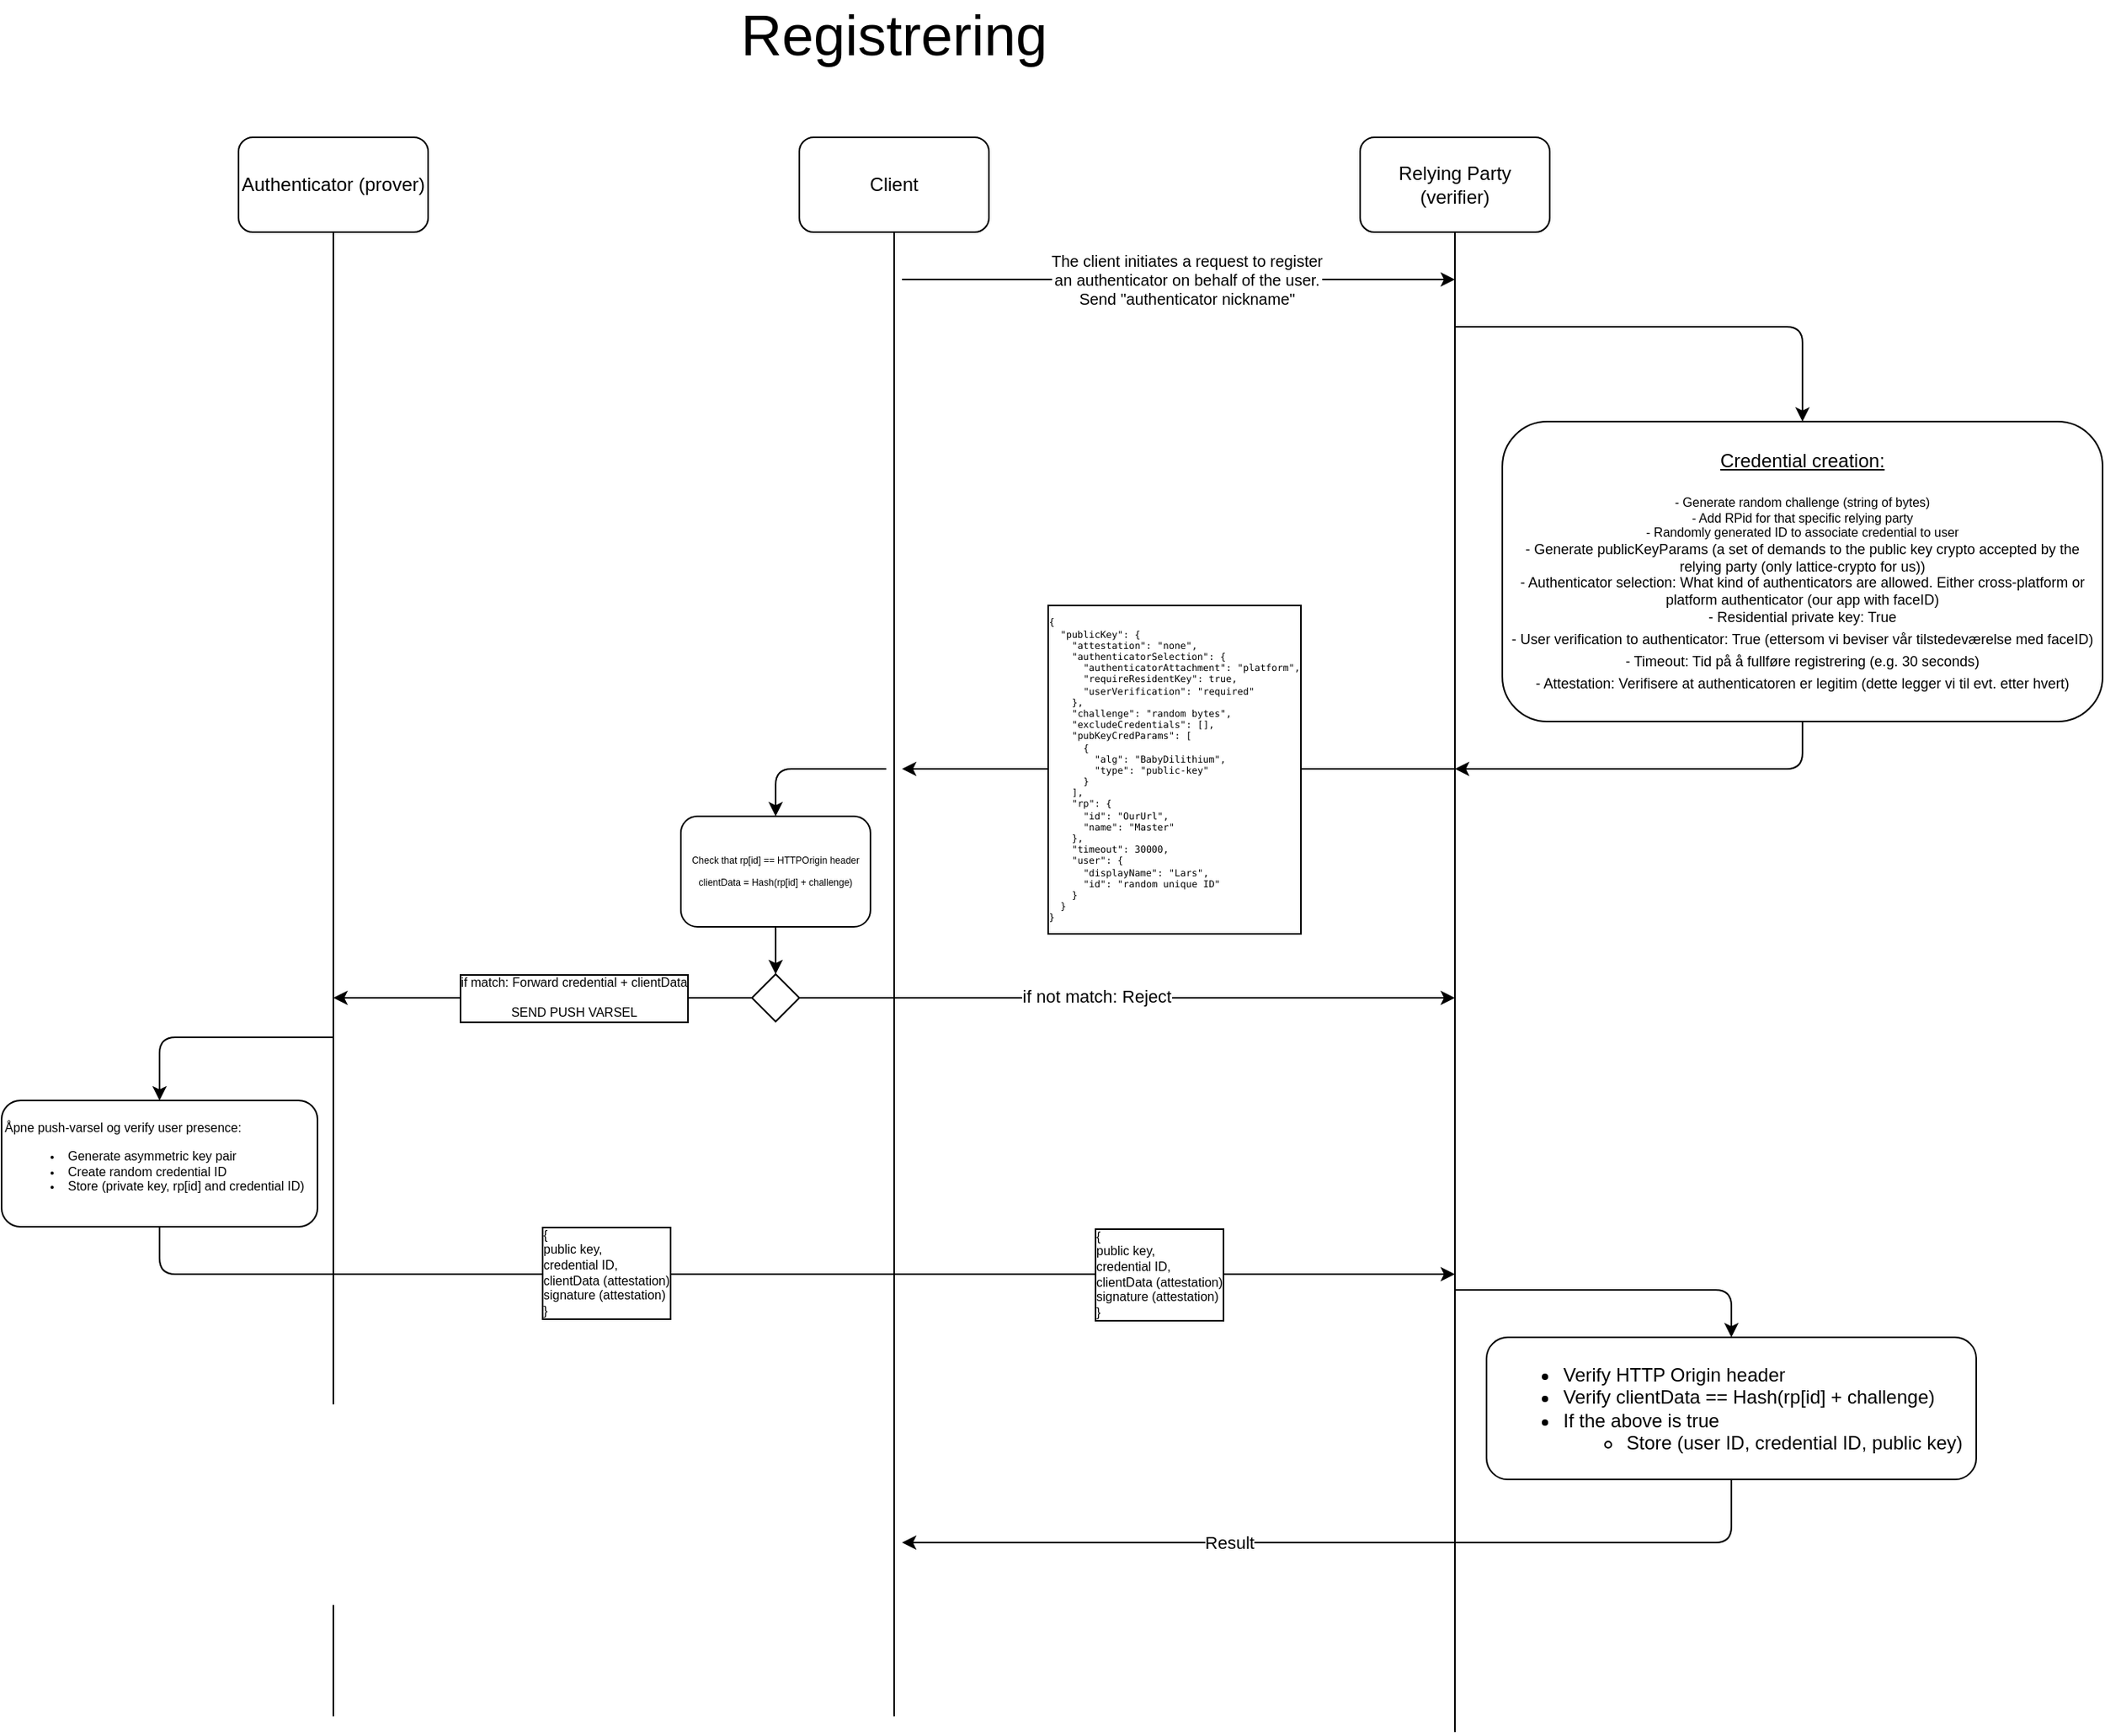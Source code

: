 <mxfile version="21.0.2" pages="2"><diagram name="Page-1" id="9nSpavD_kLngEqnkLX_T"><mxGraphModel dx="2970" dy="1118" grid="1" gridSize="10" guides="1" tooltips="1" connect="1" arrows="1" fold="1" page="1" pageScale="1" pageWidth="850" pageHeight="1100" math="0" shadow="0"><root><mxCell id="0"/><mxCell id="1" parent="0"/><mxCell id="giV-ENRg7JwK_vnK7Rxu-2" value="Relying Party (verifier)" style="rounded=1;whiteSpace=wrap;html=1;" parent="1" vertex="1"><mxGeometry x="750" y="120" width="120" height="60" as="geometry"/></mxCell><mxCell id="rjpO2_44aLAbnIo8vH72-1" value="&lt;font style=&quot;font-size: 36px;&quot;&gt;Registrering&lt;/font&gt;" style="text;html=1;strokeColor=none;fillColor=none;align=center;verticalAlign=middle;whiteSpace=wrap;rounded=0;" vertex="1" parent="1"><mxGeometry x="425" y="40" width="60" height="30" as="geometry"/></mxCell><mxCell id="rjpO2_44aLAbnIo8vH72-2" value="Client" style="rounded=1;whiteSpace=wrap;html=1;" vertex="1" parent="1"><mxGeometry x="395" y="120" width="120" height="60" as="geometry"/></mxCell><mxCell id="rjpO2_44aLAbnIo8vH72-3" value="Authenticator (prover)" style="rounded=1;whiteSpace=wrap;html=1;" vertex="1" parent="1"><mxGeometry x="40" y="120" width="120" height="60" as="geometry"/></mxCell><mxCell id="rjpO2_44aLAbnIo8vH72-4" value="" style="endArrow=none;html=1;rounded=0;entryX=0.5;entryY=1;entryDx=0;entryDy=0;" edge="1" parent="1" target="rjpO2_44aLAbnIo8vH72-3"><mxGeometry width="50" height="50" relative="1" as="geometry"><mxPoint x="100" y="1120" as="sourcePoint"/><mxPoint x="480" y="250" as="targetPoint"/></mxGeometry></mxCell><mxCell id="rjpO2_44aLAbnIo8vH72-5" value="" style="endArrow=none;html=1;rounded=0;entryX=0.5;entryY=1;entryDx=0;entryDy=0;" edge="1" parent="1" target="rjpO2_44aLAbnIo8vH72-2"><mxGeometry width="50" height="50" relative="1" as="geometry"><mxPoint x="455" y="1120" as="sourcePoint"/><mxPoint x="454.58" y="190" as="targetPoint"/></mxGeometry></mxCell><mxCell id="rjpO2_44aLAbnIo8vH72-6" value="" style="endArrow=none;html=1;rounded=0;entryX=0.5;entryY=1;entryDx=0;entryDy=0;" edge="1" parent="1" target="giV-ENRg7JwK_vnK7Rxu-2"><mxGeometry width="50" height="50" relative="1" as="geometry"><mxPoint x="810" y="1130" as="sourcePoint"/><mxPoint x="809.58" y="190" as="targetPoint"/></mxGeometry></mxCell><mxCell id="rjpO2_44aLAbnIo8vH72-7" value="" style="endArrow=classic;html=1;rounded=0;sourcePerimeterSpacing=0;" edge="1" parent="1"><mxGeometry width="50" height="50" relative="1" as="geometry"><mxPoint x="460" y="210" as="sourcePoint"/><mxPoint x="810" y="210" as="targetPoint"/></mxGeometry></mxCell><mxCell id="rjpO2_44aLAbnIo8vH72-8" value="&lt;div style=&quot;font-size: 10px;&quot;&gt;&lt;font style=&quot;font-size: 10px;&quot;&gt;The client initiates a request to register&lt;/font&gt;&lt;/div&gt;&lt;div style=&quot;font-size: 10px;&quot;&gt;&lt;font style=&quot;font-size: 10px;&quot;&gt;an authenticator on behalf of the user.&lt;/font&gt;&lt;/div&gt;&lt;div style=&quot;font-size: 10px;&quot;&gt;&lt;font style=&quot;font-size: 10px;&quot;&gt;Send &quot;authenticator nickname&quot;&lt;br&gt;&lt;/font&gt;&lt;/div&gt;" style="edgeLabel;html=1;align=center;verticalAlign=middle;resizable=0;points=[];" vertex="1" connectable="0" parent="rjpO2_44aLAbnIo8vH72-7"><mxGeometry x="-0.2" relative="1" as="geometry"><mxPoint x="40" as="offset"/></mxGeometry></mxCell><mxCell id="rjpO2_44aLAbnIo8vH72-10" value="&lt;div&gt;&lt;u&gt;Credential creation:&lt;/u&gt;&lt;/div&gt;&lt;div&gt;&lt;u&gt;&lt;br&gt;&lt;/u&gt;&lt;/div&gt;&lt;div style=&quot;font-size: 8px;&quot;&gt;&lt;font style=&quot;font-size: 8px;&quot;&gt;- Generate random challenge (string of bytes)&lt;/font&gt;&lt;/div&gt;&lt;div style=&quot;font-size: 8px;&quot;&gt;&lt;font style=&quot;font-size: 8px;&quot;&gt;- Add RPid for that specific relying party&lt;/font&gt;&lt;/div&gt;&lt;div style=&quot;font-size: 8px;&quot;&gt;&lt;font style=&quot;font-size: 8px;&quot;&gt;- Randomly generated ID to associate credential to user&lt;/font&gt;&lt;font style=&quot;font-size: 8px;&quot;&gt;&lt;br&gt;&lt;/font&gt;&lt;/div&gt;&lt;div style=&quot;font-size: 9px;&quot;&gt;&lt;font style=&quot;font-size: 9px;&quot;&gt;&lt;font style=&quot;font-size: 9px;&quot;&gt;&lt;font style=&quot;font-size: 9px;&quot;&gt;&lt;font style=&quot;font-size: 9px;&quot;&gt;- Generate publicKeyParams (a set of demands to the public key crypto ac&lt;font style=&quot;font-size: 9px;&quot;&gt;cepted by the relying party (only lattice-crypto for us))&lt;/font&gt;&lt;/font&gt;&lt;/font&gt;&lt;/font&gt;&lt;/font&gt;&lt;font style=&quot;font-size: 9px;&quot;&gt;&lt;br&gt;&lt;/font&gt;&lt;/div&gt;&lt;div style=&quot;font-size: 9px;&quot;&gt;&lt;font style=&quot;font-size: 9px;&quot;&gt;- Authenticator selection: What kind of authenticators are allowed. Either cross-platform or platform authenticator (our app with faceID)&lt;/font&gt;&lt;/div&gt;&lt;div style=&quot;font-size: 9px;&quot;&gt;&lt;font style=&quot;font-size: 9px;&quot;&gt;- Residential private key: True&lt;br&gt;&lt;/font&gt;&lt;/div&gt;&lt;div&gt;&lt;font style=&quot;font-size: 11px;&quot;&gt;&lt;font style=&quot;font-size: 10px;&quot;&gt;&lt;font style=&quot;font-size: 9px;&quot;&gt;- User verification to authenticator: True (ettersom vi beviser vår tilstedeværelse med faceID)&lt;/font&gt;&lt;/font&gt;&lt;/font&gt;&lt;/div&gt;&lt;div&gt;&lt;font style=&quot;font-size: 11px;&quot;&gt;&lt;font style=&quot;font-size: 10px;&quot;&gt;&lt;font style=&quot;font-size: 9px;&quot;&gt;&lt;font style=&quot;font-size: 8px;&quot;&gt;&lt;font style=&quot;font-size: 9px;&quot;&gt;- Timeout: Tid på å fullføre registrering (e.g. 30 seconds)&lt;/font&gt;&lt;/font&gt;&lt;/font&gt;&lt;/font&gt;&lt;/font&gt;&lt;/div&gt;&lt;div&gt;&lt;font style=&quot;font-size: 11px;&quot;&gt;&lt;font style=&quot;font-size: 10px;&quot;&gt;&lt;font style=&quot;font-size: 9px;&quot;&gt;- Attestation: Verifisere at authenticatoren er legitim (dette legger vi til evt. etter hvert)&lt;/font&gt;&lt;/font&gt;&lt;/font&gt;&lt;br&gt;&lt;/div&gt;" style="rounded=1;whiteSpace=wrap;html=1;" vertex="1" parent="1"><mxGeometry x="840" y="300" width="380" height="190" as="geometry"/></mxCell><mxCell id="rjpO2_44aLAbnIo8vH72-11" value="" style="endArrow=none;html=1;rounded=1;exitX=0.5;exitY=0;exitDx=0;exitDy=0;startArrow=classic;startFill=1;" edge="1" parent="1" source="rjpO2_44aLAbnIo8vH72-10"><mxGeometry width="50" height="50" relative="1" as="geometry"><mxPoint x="890" y="280" as="sourcePoint"/><mxPoint x="810" y="240" as="targetPoint"/><Array as="points"><mxPoint x="1030" y="240"/></Array></mxGeometry></mxCell><mxCell id="rjpO2_44aLAbnIo8vH72-12" value="" style="endArrow=classic;html=1;rounded=0;" edge="1" parent="1"><mxGeometry width="50" height="50" relative="1" as="geometry"><mxPoint x="810" y="520" as="sourcePoint"/><mxPoint x="460" y="520" as="targetPoint"/></mxGeometry></mxCell><mxCell id="rjpO2_44aLAbnIo8vH72-14" value="&lt;pre style=&quot;font-size: 6px;&quot;&gt;{&lt;br&gt;  &quot;publicKey&quot;&lt;span class=&quot;o&quot;&gt;:&lt;/span&gt; &lt;span class=&quot;p&quot;&gt;{&lt;/span&gt;&lt;br&gt;    &lt;span class=&quot;s2&quot;&gt;&quot;attestation&quot;&lt;/span&gt;&lt;span class=&quot;o&quot;&gt;:&lt;/span&gt; &lt;span class=&quot;s2&quot;&gt;&quot;none&quot;&lt;/span&gt;&lt;span class=&quot;p&quot;&gt;,&lt;/span&gt;&lt;br&gt;    &lt;span class=&quot;s2&quot;&gt;&quot;authenticatorSelection&quot;&lt;/span&gt;&lt;span class=&quot;o&quot;&gt;:&lt;/span&gt; &lt;span class=&quot;p&quot;&gt;{&lt;/span&gt;&lt;br&gt;      &lt;span class=&quot;s2&quot;&gt;&quot;authenticatorAttachment&quot;&lt;/span&gt;&lt;span class=&quot;o&quot;&gt;:&lt;/span&gt; &lt;span class=&quot;s2&quot;&gt;&quot;platform&quot;&lt;/span&gt;&lt;span class=&quot;p&quot;&gt;,&lt;/span&gt;&lt;br&gt;      &lt;span class=&quot;s2&quot;&gt;&quot;requireResidentKey&quot;&lt;/span&gt;&lt;span class=&quot;o&quot;&gt;:&lt;/span&gt; true&lt;span class=&quot;p&quot;&gt;,&lt;/span&gt;&lt;br&gt;      &lt;span class=&quot;s2&quot;&gt;&quot;userVerification&quot;&lt;/span&gt;&lt;span class=&quot;o&quot;&gt;:&lt;/span&gt; &lt;span class=&quot;s2&quot;&gt;&quot;required&quot;&lt;/span&gt;&lt;br&gt;    &lt;span class=&quot;p&quot;&gt;},&lt;/span&gt;&lt;br&gt;    &lt;span class=&quot;s2&quot;&gt;&quot;challenge&quot;&lt;/span&gt;&lt;span class=&quot;o&quot;&gt;:&lt;/span&gt; &quot;random bytes&quot;&lt;span class=&quot;p&quot;&gt;,&lt;/span&gt;&lt;br&gt;    &lt;span class=&quot;s2&quot;&gt;&quot;excludeCredentials&quot;&lt;/span&gt;&lt;span class=&quot;o&quot;&gt;:&lt;/span&gt; &lt;span class=&quot;p&quot;&gt;[],&lt;/span&gt;&lt;br&gt;    &lt;span class=&quot;s2&quot;&gt;&quot;pubKeyCredParams&quot;&lt;/span&gt;&lt;span class=&quot;o&quot;&gt;:&lt;/span&gt; &lt;span class=&quot;p&quot;&gt;[&lt;/span&gt;&lt;br&gt;      &lt;span class=&quot;p&quot;&gt;{&lt;/span&gt;&lt;br&gt;        &lt;span class=&quot;s2&quot;&gt;&quot;alg&quot;&lt;/span&gt;&lt;span class=&quot;o&quot;&gt;:&lt;/span&gt; &quot;BabyDilithium&quot;&lt;span class=&quot;p&quot;&gt;,&lt;/span&gt;&lt;br&gt;        &lt;span class=&quot;s2&quot;&gt;&quot;type&quot;&lt;/span&gt;&lt;span class=&quot;o&quot;&gt;:&lt;/span&gt; &lt;span class=&quot;s2&quot;&gt;&quot;public-key&quot;&lt;/span&gt;&lt;br&gt;      &lt;span class=&quot;p&quot;&gt;}&lt;/span&gt;&lt;br&gt;    &lt;span class=&quot;p&quot;&gt;],&lt;/span&gt;&lt;br&gt;    &lt;span class=&quot;s2&quot;&gt;&quot;rp&quot;&lt;/span&gt;&lt;span class=&quot;o&quot;&gt;:&lt;/span&gt; &lt;span class=&quot;p&quot;&gt;{&lt;/span&gt;&lt;br&gt;      &lt;span class=&quot;s2&quot;&gt;&quot;id&quot;&lt;/span&gt;&lt;span class=&quot;o&quot;&gt;:&lt;/span&gt; &lt;span class=&quot;s2&quot;&gt;&quot;OurUrl&quot;&lt;/span&gt;&lt;span class=&quot;p&quot;&gt;,&lt;/span&gt;&lt;br&gt;      &lt;span class=&quot;s2&quot;&gt;&quot;name&quot;&lt;/span&gt;&lt;span class=&quot;o&quot;&gt;:&lt;/span&gt; &lt;span class=&quot;s2&quot;&gt;&quot;Master&quot;&lt;/span&gt;&lt;br&gt;    &lt;span class=&quot;p&quot;&gt;},&lt;/span&gt;&lt;br&gt;    &lt;span class=&quot;s2&quot;&gt;&quot;timeout&quot;&lt;/span&gt;&lt;span class=&quot;o&quot;&gt;:&lt;/span&gt; &lt;span class=&quot;mi&quot;&gt;30000&lt;/span&gt;&lt;span class=&quot;p&quot;&gt;,&lt;/span&gt;&lt;br&gt;    &lt;span class=&quot;s2&quot;&gt;&quot;user&quot;&lt;/span&gt;&lt;span class=&quot;o&quot;&gt;:&lt;/span&gt; &lt;span class=&quot;p&quot;&gt;{&lt;/span&gt;&lt;br&gt;      &lt;span class=&quot;s2&quot;&gt;&quot;displayName&quot;&lt;/span&gt;&lt;span class=&quot;o&quot;&gt;:&lt;/span&gt; &lt;span class=&quot;s2&quot;&gt;&quot;Lars&quot;&lt;/span&gt;&lt;span class=&quot;p&quot;&gt;,&lt;/span&gt;&lt;br&gt;      &lt;span class=&quot;s2&quot;&gt;&quot;id&quot;&lt;/span&gt;&lt;span class=&quot;o&quot;&gt;:&lt;/span&gt; &lt;span class=&quot;s2&quot;&gt;&quot;random unique ID&quot;&lt;/span&gt;&lt;br&gt;    &lt;span class=&quot;p&quot;&gt;}&lt;/span&gt;&lt;br&gt;  &lt;span class=&quot;p&quot;&gt;}&lt;/span&gt;&lt;br&gt;&lt;span class=&quot;p&quot;&gt;}&lt;/span&gt;&lt;/pre&gt;" style="edgeLabel;html=1;align=left;verticalAlign=middle;resizable=0;points=[];labelBackgroundColor=default;labelBorderColor=default;" vertex="1" connectable="0" parent="rjpO2_44aLAbnIo8vH72-12"><mxGeometry x="0.52" relative="1" as="geometry"><mxPoint x="6" as="offset"/></mxGeometry></mxCell><mxCell id="rjpO2_44aLAbnIo8vH72-15" value="" style="endArrow=classic;html=1;rounded=1;exitX=0.5;exitY=1;exitDx=0;exitDy=0;" edge="1" parent="1" source="rjpO2_44aLAbnIo8vH72-10"><mxGeometry width="50" height="50" relative="1" as="geometry"><mxPoint x="710" y="540" as="sourcePoint"/><mxPoint x="810" y="520" as="targetPoint"/><Array as="points"><mxPoint x="1030" y="520"/></Array></mxGeometry></mxCell><mxCell id="rjpO2_44aLAbnIo8vH72-16" value="" style="endArrow=none;html=1;rounded=1;exitX=0.5;exitY=0;exitDx=0;exitDy=0;endFill=0;startArrow=classic;startFill=1;" edge="1" parent="1" source="rjpO2_44aLAbnIo8vH72-17"><mxGeometry width="50" height="50" relative="1" as="geometry"><mxPoint x="320" y="600" as="sourcePoint"/><mxPoint x="450" y="520" as="targetPoint"/><Array as="points"><mxPoint x="380" y="520"/></Array></mxGeometry></mxCell><mxCell id="rjpO2_44aLAbnIo8vH72-17" value="&lt;div&gt;Check that rp[id] == HTTPOrigin header&lt;/div&gt;&lt;div&gt;&lt;br&gt;&lt;/div&gt;&lt;div&gt;clientData = Hash(rp[id] + challenge)&lt;br&gt;&lt;/div&gt;" style="rounded=1;whiteSpace=wrap;html=1;fontSize=6;" vertex="1" parent="1"><mxGeometry x="320" y="550" width="120" height="70" as="geometry"/></mxCell><mxCell id="rjpO2_44aLAbnIo8vH72-19" value="" style="endArrow=classic;html=1;rounded=0;exitX=0.5;exitY=1;exitDx=0;exitDy=0;entryX=0.5;entryY=0;entryDx=0;entryDy=0;" edge="1" parent="1" source="rjpO2_44aLAbnIo8vH72-17" target="rjpO2_44aLAbnIo8vH72-20"><mxGeometry width="50" height="50" relative="1" as="geometry"><mxPoint x="500" y="680" as="sourcePoint"/><mxPoint x="380" y="640" as="targetPoint"/></mxGeometry></mxCell><mxCell id="rjpO2_44aLAbnIo8vH72-20" value="" style="rhombus;whiteSpace=wrap;html=1;" vertex="1" parent="1"><mxGeometry x="365" y="650" width="30" height="30" as="geometry"/></mxCell><mxCell id="rjpO2_44aLAbnIo8vH72-21" value="" style="endArrow=classic;html=1;rounded=0;exitX=1;exitY=0.5;exitDx=0;exitDy=0;" edge="1" parent="1" source="rjpO2_44aLAbnIo8vH72-20"><mxGeometry width="50" height="50" relative="1" as="geometry"><mxPoint x="500" y="680" as="sourcePoint"/><mxPoint x="810" y="665" as="targetPoint"/></mxGeometry></mxCell><mxCell id="rjpO2_44aLAbnIo8vH72-22" value="if not match: Reject" style="edgeLabel;html=1;align=center;verticalAlign=middle;resizable=0;points=[];" vertex="1" connectable="0" parent="rjpO2_44aLAbnIo8vH72-21"><mxGeometry x="-0.094" y="1" relative="1" as="geometry"><mxPoint as="offset"/></mxGeometry></mxCell><mxCell id="rjpO2_44aLAbnIo8vH72-23" value="" style="endArrow=classic;html=1;rounded=0;exitX=0;exitY=0.5;exitDx=0;exitDy=0;" edge="1" parent="1" source="rjpO2_44aLAbnIo8vH72-20"><mxGeometry width="50" height="50" relative="1" as="geometry"><mxPoint x="400" y="690" as="sourcePoint"/><mxPoint x="100" y="665" as="targetPoint"/></mxGeometry></mxCell><mxCell id="rjpO2_44aLAbnIo8vH72-25" value="&lt;div style=&quot;font-size: 8px;&quot;&gt;if match: Forward credential + clientData&lt;br&gt;&lt;/div&gt;&lt;div&gt;&lt;br&gt;&lt;/div&gt;&lt;div&gt;SEND PUSH VARSEL&lt;br&gt;&lt;/div&gt;" style="edgeLabel;html=1;align=center;verticalAlign=middle;resizable=0;points=[];fontSize=8;labelBackgroundColor=default;labelBorderColor=default;" vertex="1" connectable="0" parent="rjpO2_44aLAbnIo8vH72-23"><mxGeometry x="-0.145" y="1" relative="1" as="geometry"><mxPoint y="-1" as="offset"/></mxGeometry></mxCell><mxCell id="rjpO2_44aLAbnIo8vH72-26" value="" style="endArrow=classic;html=1;rounded=1;entryX=0.5;entryY=0;entryDx=0;entryDy=0;" edge="1" parent="1" target="rjpO2_44aLAbnIo8vH72-27"><mxGeometry width="50" height="50" relative="1" as="geometry"><mxPoint x="100" y="690" as="sourcePoint"/><mxPoint y="680" as="targetPoint"/><Array as="points"><mxPoint x="-10" y="690"/></Array></mxGeometry></mxCell><mxCell id="rjpO2_44aLAbnIo8vH72-27" value="&lt;div&gt;Åpne push-varsel og verify user presence:&lt;/div&gt;&lt;ul&gt;&lt;li&gt;Generate asymmetric key pair&lt;br&gt;&lt;/li&gt;&lt;li&gt;Create random credential ID&lt;/li&gt;&lt;li&gt;Store (private key, rp[id] and credential ID)&lt;br&gt;&lt;/li&gt;&lt;/ul&gt;" style="rounded=1;whiteSpace=wrap;html=1;fontSize=8;align=left;" vertex="1" parent="1"><mxGeometry x="-110" y="730" width="200" height="80" as="geometry"/></mxCell><mxCell id="rjpO2_44aLAbnIo8vH72-28" value="" style="endArrow=classic;html=1;rounded=1;exitX=0.5;exitY=1;exitDx=0;exitDy=0;" edge="1" parent="1" source="rjpO2_44aLAbnIo8vH72-27"><mxGeometry width="50" height="50" relative="1" as="geometry"><mxPoint x="180" y="850" as="sourcePoint"/><mxPoint x="810" y="840" as="targetPoint"/><Array as="points"><mxPoint x="-10" y="840"/></Array></mxGeometry></mxCell><mxCell id="rjpO2_44aLAbnIo8vH72-29" value="&lt;div style=&quot;font-size: 8px;&quot;&gt;{&lt;/div&gt;&lt;div style=&quot;font-size: 8px;&quot;&gt;&lt;span style=&quot;font-size: 8px;&quot;&gt;&#9;&lt;/span&gt;public key,&lt;/div&gt;&lt;div style=&quot;font-size: 8px;&quot;&gt;&lt;span style=&quot;font-size: 8px;&quot;&gt;&#9;&lt;/span&gt;credential ID,&lt;/div&gt;&lt;div style=&quot;font-size: 8px;&quot;&gt;&lt;span style=&quot;&quot;&gt;&#9;&lt;/span&gt;clientData (attestation)&lt;br&gt;&lt;/div&gt;&lt;div style=&quot;font-size: 8px;&quot;&gt;&lt;span style=&quot;&quot;&gt;&#9;&lt;/span&gt;signature (attestation)&lt;/div&gt;&lt;div style=&quot;font-size: 8px;&quot;&gt;}&lt;/div&gt;" style="edgeLabel;html=1;align=left;verticalAlign=middle;resizable=0;points=[];fontSize=8;labelBorderColor=default;" vertex="1" connectable="0" parent="rjpO2_44aLAbnIo8vH72-28"><mxGeometry x="0.134" y="1" relative="1" as="geometry"><mxPoint x="-212" as="offset"/></mxGeometry></mxCell><mxCell id="rjpO2_44aLAbnIo8vH72-33" value="&lt;div style=&quot;font-size: 8px;&quot;&gt;{&lt;/div&gt;&lt;div style=&quot;font-size: 8px;&quot;&gt;&#9;public key,&lt;/div&gt;&lt;div style=&quot;font-size: 8px;&quot;&gt;&lt;span style=&quot;font-size: 8px;&quot;&gt;&#9;&lt;/span&gt;credential ID,&lt;/div&gt;&lt;div style=&quot;font-size: 8px;&quot;&gt;&lt;span style=&quot;&quot;&gt;&#9;&lt;/span&gt;clientData (attestation)&lt;br&gt;&lt;/div&gt;&lt;div style=&quot;font-size: 8px;&quot;&gt;&lt;span style=&quot;&quot;&gt;&#9;&lt;/span&gt;signature (attestation)&lt;/div&gt;&lt;div style=&quot;font-size: 8px;&quot;&gt;}&lt;/div&gt;" style="edgeLabel;html=1;align=left;verticalAlign=middle;resizable=0;points=[];labelBorderColor=default;" vertex="1" connectable="0" parent="rjpO2_44aLAbnIo8vH72-28"><mxGeometry x="0.553" relative="1" as="geometry"><mxPoint x="-40" as="offset"/></mxGeometry></mxCell><mxCell id="rjpO2_44aLAbnIo8vH72-31" value="&lt;div align=&quot;left&quot;&gt;&lt;ul&gt;&lt;li&gt;Verify HTTP Origin header&lt;/li&gt;&lt;li&gt;Verify clientData == Hash(rp[id] + challenge)&lt;/li&gt;&lt;li&gt;If the above is true&lt;br&gt;&lt;/li&gt;&lt;ul&gt;&lt;li&gt;Store (user ID, credential ID, public key)&lt;br&gt;&lt;/li&gt;&lt;/ul&gt;&lt;/ul&gt;&lt;/div&gt;" style="rounded=1;whiteSpace=wrap;html=1;" vertex="1" parent="1"><mxGeometry x="830" y="880" width="310" height="90" as="geometry"/></mxCell><mxCell id="rjpO2_44aLAbnIo8vH72-34" value="" style="endArrow=classic;html=1;rounded=1;entryX=0.5;entryY=0;entryDx=0;entryDy=0;" edge="1" parent="1" target="rjpO2_44aLAbnIo8vH72-31"><mxGeometry width="50" height="50" relative="1" as="geometry"><mxPoint x="810" y="850" as="sourcePoint"/><mxPoint x="880" y="860" as="targetPoint"/><Array as="points"><mxPoint x="985" y="850"/></Array></mxGeometry></mxCell><mxCell id="rjpO2_44aLAbnIo8vH72-35" value="" style="endArrow=classic;html=1;rounded=1;exitX=0.5;exitY=1;exitDx=0;exitDy=0;" edge="1" parent="1" source="rjpO2_44aLAbnIo8vH72-31"><mxGeometry width="50" height="50" relative="1" as="geometry"><mxPoint x="830" y="1000" as="sourcePoint"/><mxPoint x="460" y="1010" as="targetPoint"/><Array as="points"><mxPoint x="985" y="1010"/></Array></mxGeometry></mxCell><mxCell id="rjpO2_44aLAbnIo8vH72-36" value="Result" style="edgeLabel;html=1;align=center;verticalAlign=middle;resizable=0;points=[];" vertex="1" connectable="0" parent="rjpO2_44aLAbnIo8vH72-35"><mxGeometry x="0.268" relative="1" as="geometry"><mxPoint as="offset"/></mxGeometry></mxCell></root></mxGraphModel></diagram><diagram id="IM2ip-CZQZaXiK0-1fHI" name="Page-2"><mxGraphModel dx="2758" dy="1006" grid="1" gridSize="10" guides="1" tooltips="1" connect="1" arrows="1" fold="1" page="1" pageScale="1" pageWidth="850" pageHeight="1100" math="0" shadow="0"><root><mxCell id="0"/><mxCell id="1" parent="0"/><mxCell id="QToWJEquE7XdQLOFN0ek-1" value="Relying Party (verifier)" style="rounded=1;whiteSpace=wrap;html=1;" vertex="1" parent="1"><mxGeometry x="750" y="120" width="120" height="60" as="geometry"/></mxCell><mxCell id="QToWJEquE7XdQLOFN0ek-2" value="Autentisering" style="text;html=1;strokeColor=none;fillColor=none;align=center;verticalAlign=middle;whiteSpace=wrap;rounded=0;fontSize=38;" vertex="1" parent="1"><mxGeometry x="425" y="40" width="60" height="30" as="geometry"/></mxCell><mxCell id="QToWJEquE7XdQLOFN0ek-3" value="Client" style="rounded=1;whiteSpace=wrap;html=1;" vertex="1" parent="1"><mxGeometry x="395" y="120" width="120" height="60" as="geometry"/></mxCell><mxCell id="QToWJEquE7XdQLOFN0ek-4" value="Authenticator (prover)" style="rounded=1;whiteSpace=wrap;html=1;" vertex="1" parent="1"><mxGeometry x="40" y="120" width="120" height="60" as="geometry"/></mxCell><mxCell id="QToWJEquE7XdQLOFN0ek-5" value="" style="endArrow=none;html=1;rounded=0;entryX=0.5;entryY=1;entryDx=0;entryDy=0;" edge="1" parent="1" target="QToWJEquE7XdQLOFN0ek-4"><mxGeometry width="50" height="50" relative="1" as="geometry"><mxPoint x="100" y="840" as="sourcePoint"/><mxPoint x="480" y="250" as="targetPoint"/></mxGeometry></mxCell><mxCell id="QToWJEquE7XdQLOFN0ek-6" value="" style="endArrow=none;html=1;rounded=0;entryX=0.5;entryY=1;entryDx=0;entryDy=0;" edge="1" parent="1" target="QToWJEquE7XdQLOFN0ek-3"><mxGeometry width="50" height="50" relative="1" as="geometry"><mxPoint x="455" y="840" as="sourcePoint"/><mxPoint x="454.58" y="190" as="targetPoint"/></mxGeometry></mxCell><mxCell id="QToWJEquE7XdQLOFN0ek-7" value="" style="endArrow=none;html=1;rounded=0;entryX=0.5;entryY=1;entryDx=0;entryDy=0;" edge="1" parent="1" target="QToWJEquE7XdQLOFN0ek-1"><mxGeometry width="50" height="50" relative="1" as="geometry"><mxPoint x="810" y="840" as="sourcePoint"/><mxPoint x="809.58" y="190" as="targetPoint"/></mxGeometry></mxCell><mxCell id="QToWJEquE7XdQLOFN0ek-8" value="" style="endArrow=classic;html=1;rounded=0;sourcePerimeterSpacing=0;" edge="1" parent="1"><mxGeometry width="50" height="50" relative="1" as="geometry"><mxPoint x="460" y="210" as="sourcePoint"/><mxPoint x="810" y="210" as="targetPoint"/></mxGeometry></mxCell><mxCell id="QToWJEquE7XdQLOFN0ek-9" value="&lt;div style=&quot;font-size: 8px;&quot;&gt;The client initiates a request to&lt;/div&gt;&lt;div style=&quot;font-size: 8px;&quot;&gt;authenticate on behalf of the user&lt;/div&gt;&lt;div style=&quot;font-size: 8px;&quot;&gt;Send kun brukernavn&lt;br style=&quot;font-size: 8px;&quot;&gt;&lt;/div&gt;" style="edgeLabel;html=1;align=center;verticalAlign=middle;resizable=0;points=[];fontSize=8;" vertex="1" connectable="0" parent="QToWJEquE7XdQLOFN0ek-8"><mxGeometry x="-0.2" relative="1" as="geometry"><mxPoint x="30" as="offset"/></mxGeometry></mxCell><mxCell id="QToWJEquE7XdQLOFN0ek-12" value="" style="endArrow=classic;html=1;rounded=0;" edge="1" parent="1"><mxGeometry width="50" height="50" relative="1" as="geometry"><mxPoint x="810" y="280" as="sourcePoint"/><mxPoint x="460" y="280" as="targetPoint"/></mxGeometry></mxCell><mxCell id="QToWJEquE7XdQLOFN0ek-32" value="&lt;div style=&quot;font-size: 7px;&quot; align=&quot;left&quot;&gt;{&lt;/div&gt;&lt;div style=&quot;font-size: 7px;&quot; align=&quot;left&quot;&gt;&lt;span style=&quot;white-space: pre; font-size: 7px;&quot;&gt;&#9;&lt;/span&gt;rp id,&lt;/div&gt;&lt;div style=&quot;font-size: 7px;&quot; align=&quot;left&quot;&gt;&lt;span style=&quot;white-space: pre; font-size: 7px;&quot;&gt;&#9;&lt;/span&gt;credential id,&lt;/div&gt;&lt;div style=&quot;font-size: 7px;&quot; align=&quot;left&quot;&gt;&lt;span style=&quot;white-space: pre; font-size: 7px;&quot;&gt;&#9;&lt;/span&gt;challenge&lt;br style=&quot;font-size: 7px;&quot;&gt;&lt;/div&gt;&lt;div style=&quot;font-size: 7px;&quot; align=&quot;left&quot;&gt;}&lt;/div&gt;&lt;div style=&quot;font-size: 7px;&quot; align=&quot;left&quot;&gt;&lt;br style=&quot;font-size: 7px;&quot;&gt;&lt;/div&gt;&lt;div style=&quot;font-size: 7px;&quot; align=&quot;left&quot;&gt;Credential ID hentes ut i database&lt;/div&gt;&lt;div style=&quot;font-size: 7px;&quot; align=&quot;left&quot;&gt;matchet med unikt brukernavn.&lt;/div&gt;&lt;div style=&quot;font-size: 7px;&quot; align=&quot;left&quot;&gt;&lt;br style=&quot;font-size: 7px;&quot;&gt;&lt;/div&gt;&lt;div style=&quot;font-size: 7px;&quot; align=&quot;left&quot;&gt;Challenge er en random streng med bytes&lt;br style=&quot;font-size: 7px;&quot;&gt;&lt;/div&gt;" style="edgeLabel;html=1;align=center;verticalAlign=middle;resizable=0;points=[];fontSize=7;" vertex="1" connectable="0" parent="QToWJEquE7XdQLOFN0ek-12"><mxGeometry x="0.031" y="-1" relative="1" as="geometry"><mxPoint y="11" as="offset"/></mxGeometry></mxCell><mxCell id="QToWJEquE7XdQLOFN0ek-15" value="" style="endArrow=none;html=1;rounded=1;exitX=0.5;exitY=0;exitDx=0;exitDy=0;endFill=0;startArrow=classic;startFill=1;" edge="1" parent="1" source="QToWJEquE7XdQLOFN0ek-16"><mxGeometry width="50" height="50" relative="1" as="geometry"><mxPoint x="320" y="360" as="sourcePoint"/><mxPoint x="450" y="280" as="targetPoint"/><Array as="points"><mxPoint x="380" y="280"/></Array></mxGeometry></mxCell><mxCell id="QToWJEquE7XdQLOFN0ek-16" value="&lt;div&gt;Check that rp[id] == HTTPOrigin header&lt;/div&gt;&lt;div&gt;clientData = Hash(rp[id] + challenge)&lt;br&gt;&lt;/div&gt;" style="rounded=1;whiteSpace=wrap;html=1;fontSize=6;" vertex="1" parent="1"><mxGeometry x="325" y="310" width="110" height="30" as="geometry"/></mxCell><mxCell id="QToWJEquE7XdQLOFN0ek-17" value="" style="endArrow=classic;html=1;rounded=0;exitX=0.5;exitY=1;exitDx=0;exitDy=0;entryX=0.5;entryY=0;entryDx=0;entryDy=0;" edge="1" parent="1" source="QToWJEquE7XdQLOFN0ek-16" target="QToWJEquE7XdQLOFN0ek-18"><mxGeometry width="50" height="50" relative="1" as="geometry"><mxPoint x="500" y="440" as="sourcePoint"/><mxPoint x="380" y="400" as="targetPoint"/></mxGeometry></mxCell><mxCell id="QToWJEquE7XdQLOFN0ek-18" value="" style="rhombus;whiteSpace=wrap;html=1;" vertex="1" parent="1"><mxGeometry x="365" y="370" width="30" height="30" as="geometry"/></mxCell><mxCell id="QToWJEquE7XdQLOFN0ek-19" value="" style="endArrow=classic;html=1;rounded=0;exitX=1;exitY=0.5;exitDx=0;exitDy=0;" edge="1" parent="1" source="QToWJEquE7XdQLOFN0ek-18"><mxGeometry width="50" height="50" relative="1" as="geometry"><mxPoint x="500" y="440" as="sourcePoint"/><mxPoint x="810" y="385" as="targetPoint"/></mxGeometry></mxCell><mxCell id="QToWJEquE7XdQLOFN0ek-20" value="if not match: Reject" style="edgeLabel;html=1;align=center;verticalAlign=middle;resizable=0;points=[];" vertex="1" connectable="0" parent="QToWJEquE7XdQLOFN0ek-19"><mxGeometry x="-0.094" y="1" relative="1" as="geometry"><mxPoint as="offset"/></mxGeometry></mxCell><mxCell id="QToWJEquE7XdQLOFN0ek-21" value="" style="endArrow=classic;html=1;rounded=0;exitX=0;exitY=0.5;exitDx=0;exitDy=0;" edge="1" parent="1" source="QToWJEquE7XdQLOFN0ek-18"><mxGeometry width="50" height="50" relative="1" as="geometry"><mxPoint x="400" y="450" as="sourcePoint"/><mxPoint x="100" y="385" as="targetPoint"/></mxGeometry></mxCell><mxCell id="QToWJEquE7XdQLOFN0ek-22" value="&lt;div style=&quot;font-size: 8px;&quot; align=&quot;left&quot;&gt;if match: Forward&lt;/div&gt;&lt;div style=&quot;font-size: 8px;&quot; align=&quot;left&quot;&gt;&lt;br&gt;&lt;/div&gt;&lt;div style=&quot;font-size: 8px;&quot; align=&quot;left&quot;&gt;{&lt;/div&gt;&lt;div style=&quot;font-size: 8px;&quot; align=&quot;left&quot;&gt;&lt;span style=&quot;white-space: pre;&quot;&gt;&#9;&lt;/span&gt;credential ID,&lt;/div&gt;&lt;div style=&quot;font-size: 8px;&quot; align=&quot;left&quot;&gt;&lt;span style=&quot;white-space: pre;&quot;&gt;&#9;&lt;/span&gt;clientData,&lt;/div&gt;&lt;div style=&quot;font-size: 8px;&quot; align=&quot;left&quot;&gt;&lt;span style=&quot;white-space: pre;&quot;&gt;&#9;&lt;/span&gt;rp ID&lt;/div&gt;&lt;div style=&quot;font-size: 8px;&quot; align=&quot;left&quot;&gt;}&lt;br&gt;&lt;/div&gt;&lt;div align=&quot;left&quot;&gt;&lt;br&gt;&lt;/div&gt;&lt;div align=&quot;left&quot;&gt;SEND PUSH VARSEL&lt;br&gt;&lt;/div&gt;" style="edgeLabel;html=1;align=left;verticalAlign=middle;resizable=0;points=[];fontSize=8;labelBackgroundColor=default;labelBorderColor=default;" vertex="1" connectable="0" parent="QToWJEquE7XdQLOFN0ek-21"><mxGeometry x="-0.145" y="1" relative="1" as="geometry"><mxPoint x="-31" y="-1" as="offset"/></mxGeometry></mxCell><mxCell id="QToWJEquE7XdQLOFN0ek-23" value="" style="endArrow=classic;html=1;rounded=1;entryX=0.5;entryY=0;entryDx=0;entryDy=0;" edge="1" parent="1" target="QToWJEquE7XdQLOFN0ek-24"><mxGeometry width="50" height="50" relative="1" as="geometry"><mxPoint x="100" y="390" as="sourcePoint"/><mxPoint y="380" as="targetPoint"/><Array as="points"><mxPoint x="-10" y="390"/></Array></mxGeometry></mxCell><mxCell id="QToWJEquE7XdQLOFN0ek-24" value="&lt;div&gt;Åpne push-varsel og verify user presence med faceID:&lt;/div&gt;&lt;ul&gt;&lt;li&gt;Get correct private key associated with credential ID&lt;/li&gt;&lt;li&gt;Verify that stored rp ID == received rp ID&lt;/li&gt;&lt;li&gt;Sign clientData with private key&lt;/li&gt;&lt;li&gt;Authenticator data = Hash(stored rp ID)&lt;br&gt;&lt;/li&gt;&lt;/ul&gt;" style="rounded=1;whiteSpace=wrap;html=1;fontSize=8;align=left;" vertex="1" parent="1"><mxGeometry x="-110" y="430" width="200" height="80" as="geometry"/></mxCell><mxCell id="cYzWqYtb603Sg9v7bhxR-1" value="" style="endArrow=classic;html=1;rounded=1;exitX=0.5;exitY=1;exitDx=0;exitDy=0;" edge="1" parent="1" source="QToWJEquE7XdQLOFN0ek-24"><mxGeometry width="50" height="50" relative="1" as="geometry"><mxPoint x="120" y="550" as="sourcePoint"/><mxPoint x="810" y="540" as="targetPoint"/><Array as="points"><mxPoint x="-10" y="540"/></Array></mxGeometry></mxCell><mxCell id="cYzWqYtb603Sg9v7bhxR-2" value="&lt;div style=&quot;font-size: 10px;&quot;&gt;{&lt;/div&gt;&lt;div style=&quot;font-size: 10px;&quot;&gt;&lt;span style=&quot;white-space: pre; font-size: 10px;&quot;&gt;&#9;&lt;/span&gt;signature,&lt;/div&gt;&lt;div style=&quot;font-size: 10px;&quot;&gt;&lt;span style=&quot;white-space: pre; font-size: 10px;&quot;&gt;&#9;&lt;/span&gt;Authenticator data&lt;br style=&quot;font-size: 10px;&quot;&gt;&lt;/div&gt;&lt;div style=&quot;font-size: 10px;&quot;&gt;}&lt;/div&gt;" style="edgeLabel;html=1;align=left;verticalAlign=middle;resizable=0;points=[];fontSize=10;labelBorderColor=default;" vertex="1" connectable="0" parent="cYzWqYtb603Sg9v7bhxR-1"><mxGeometry x="0.252" y="2" relative="1" as="geometry"><mxPoint x="-262" as="offset"/></mxGeometry></mxCell><mxCell id="cYzWqYtb603Sg9v7bhxR-3" value="&lt;div style=&quot;font-size: 10px;&quot;&gt;{&lt;/div&gt;&lt;div style=&quot;font-size: 10px;&quot;&gt;&lt;span style=&quot;white-space: pre; font-size: 10px;&quot;&gt;&#9;&lt;/span&gt;signature,&lt;/div&gt;&lt;div style=&quot;font-size: 10px;&quot;&gt;&lt;span style=&quot;white-space: pre; font-size: 10px;&quot;&gt;&#9;&lt;/span&gt;clientDataJSON = rp[id] + challenge,&lt;/div&gt;&lt;div style=&quot;font-size: 10px;&quot;&gt;&lt;span style=&quot;white-space: pre;&quot;&gt;&#9;&lt;/span&gt;authenticator data&lt;br style=&quot;font-size: 10px;&quot;&gt;&lt;/div&gt;&lt;div style=&quot;font-size: 10px;&quot;&gt;}&lt;/div&gt;" style="edgeLabel;html=1;align=left;verticalAlign=middle;resizable=0;points=[];fontSize=10;labelBorderColor=default;" vertex="1" connectable="0" parent="1"><mxGeometry x="559.998" y="540.0" as="geometry"/></mxCell><mxCell id="cYzWqYtb603Sg9v7bhxR-4" value="" style="endArrow=classic;html=1;rounded=1;entryX=0.5;entryY=0;entryDx=0;entryDy=0;" edge="1" parent="1" target="cYzWqYtb603Sg9v7bhxR-5"><mxGeometry width="50" height="50" relative="1" as="geometry"><mxPoint x="810" y="540" as="sourcePoint"/><mxPoint x="950" y="600" as="targetPoint"/><Array as="points"><mxPoint x="1030" y="540"/></Array></mxGeometry></mxCell><mxCell id="cYzWqYtb603Sg9v7bhxR-5" value="&lt;div&gt;Check if:&lt;/div&gt;&lt;div&gt;&lt;ul&gt;&lt;li&gt;Hash(clientDataJSON) == Hash(rp ID + chellenge)&lt;/li&gt;&lt;li&gt;autheticator Data == Hash(rp ID)&lt;/li&gt;&lt;li&gt;Verify signature with stored public key&lt;br&gt;&lt;/li&gt;&lt;/ul&gt;&lt;/div&gt;" style="rounded=1;whiteSpace=wrap;html=1;align=left;" vertex="1" parent="1"><mxGeometry x="860" y="600" width="340" height="140" as="geometry"/></mxCell><mxCell id="cYzWqYtb603Sg9v7bhxR-6" value="" style="endArrow=classic;html=1;rounded=1;exitX=0.5;exitY=1;exitDx=0;exitDy=0;" edge="1" parent="1" source="cYzWqYtb603Sg9v7bhxR-5"><mxGeometry width="50" height="50" relative="1" as="geometry"><mxPoint x="800" y="790" as="sourcePoint"/><mxPoint x="460" y="780" as="targetPoint"/><Array as="points"><mxPoint x="1030" y="780"/></Array></mxGeometry></mxCell><mxCell id="cYzWqYtb603Sg9v7bhxR-7" value="Result" style="edgeLabel;html=1;align=center;verticalAlign=middle;resizable=0;points=[];" vertex="1" connectable="0" parent="cYzWqYtb603Sg9v7bhxR-6"><mxGeometry x="0.325" y="-2" relative="1" as="geometry"><mxPoint as="offset"/></mxGeometry></mxCell></root></mxGraphModel></diagram></mxfile>